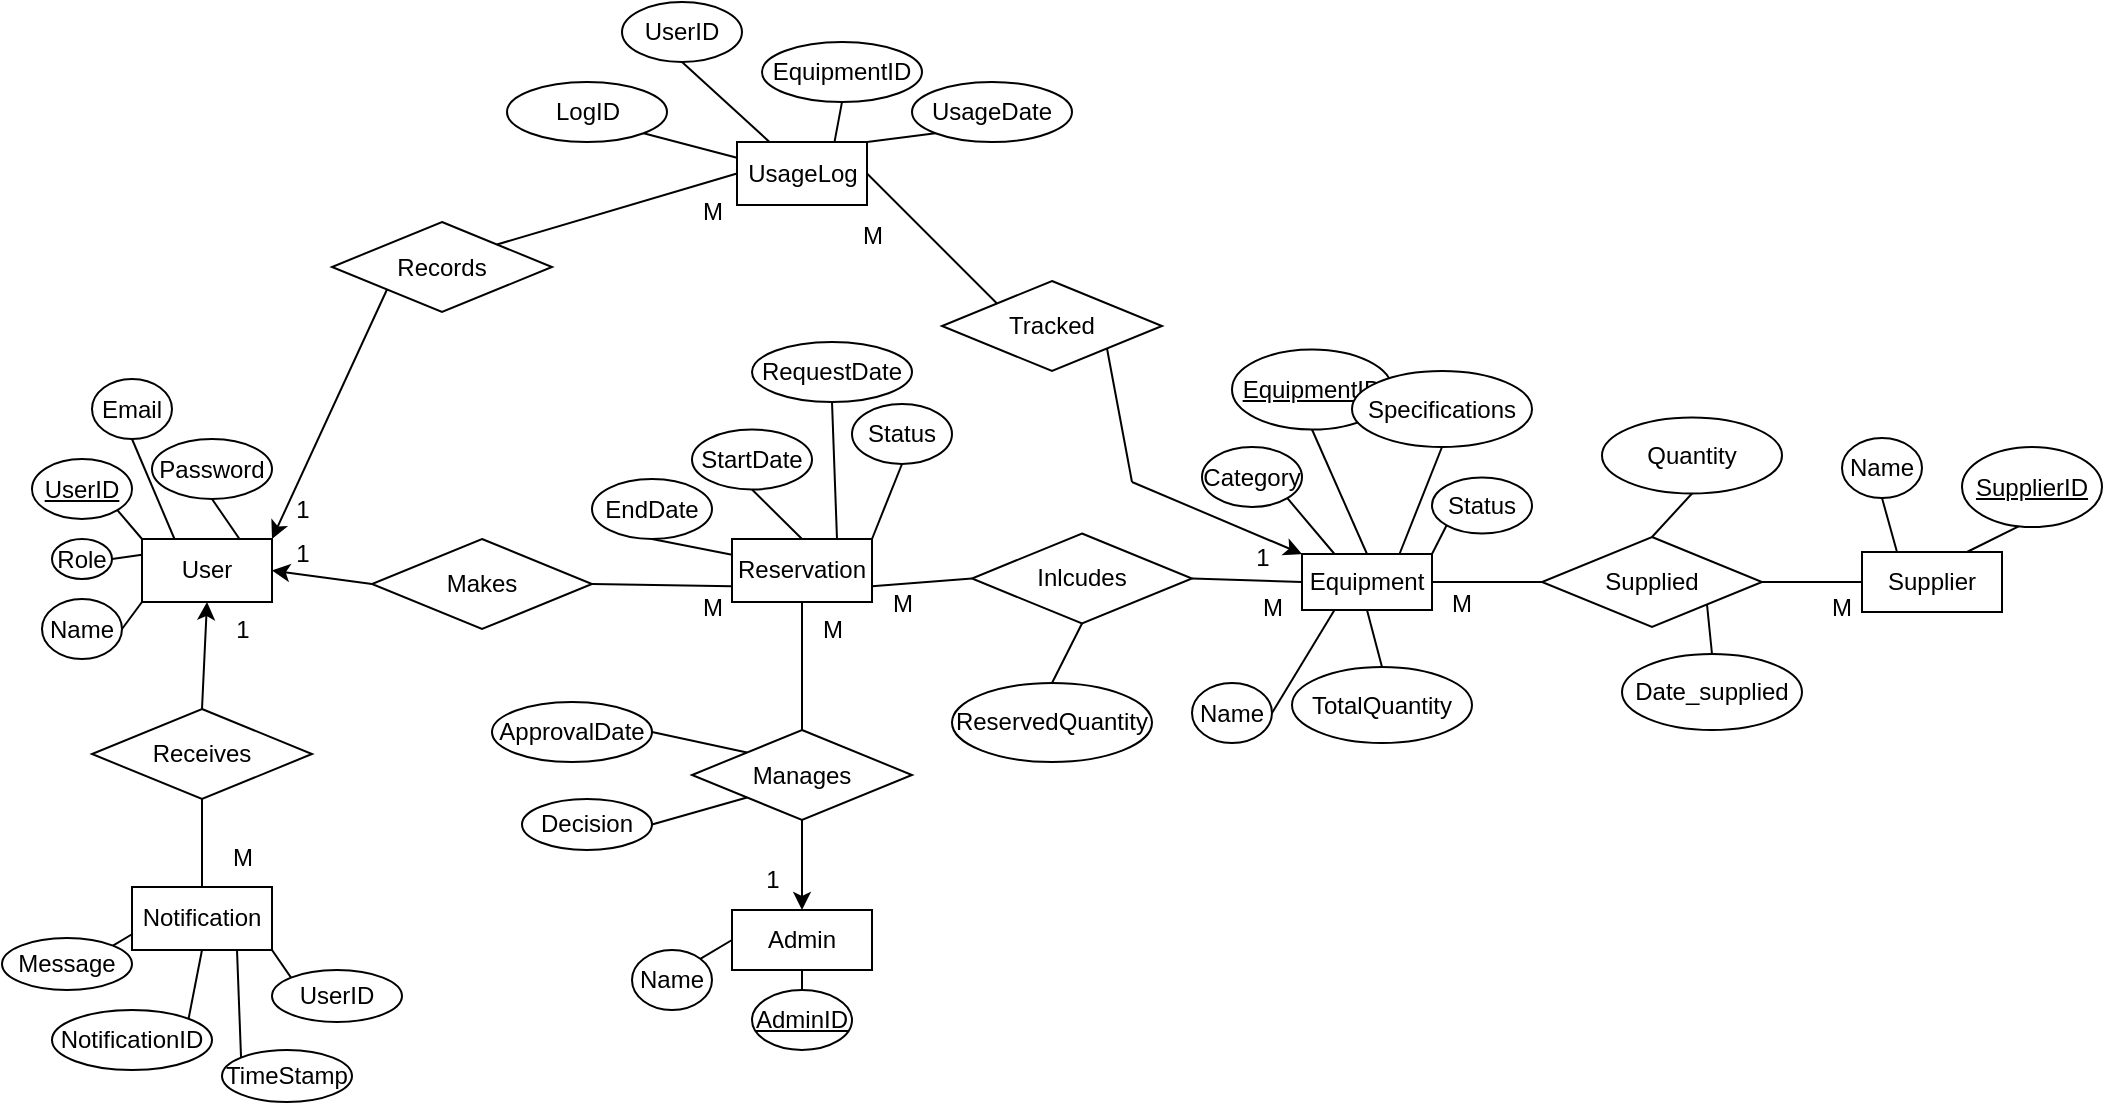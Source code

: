 <mxfile version="26.0.13">
  <diagram id="R2lEEEUBdFMjLlhIrx00" name="Page-1">
    <mxGraphModel dx="1518" dy="1922" grid="1" gridSize="10" guides="1" tooltips="1" connect="1" arrows="1" fold="1" page="1" pageScale="1" pageWidth="850" pageHeight="1100" math="0" shadow="0" extFonts="Permanent Marker^https://fonts.googleapis.com/css?family=Permanent+Marker">
      <root>
        <mxCell id="0" />
        <mxCell id="1" parent="0" />
        <mxCell id="8Ir0-n3XTpCSbQ5L_XkL-1" value="User" style="whiteSpace=wrap;html=1;align=center;" parent="1" vertex="1">
          <mxGeometry x="75" y="58.5" width="65" height="31.5" as="geometry" />
        </mxCell>
        <mxCell id="8Ir0-n3XTpCSbQ5L_XkL-2" value="Equipment" style="whiteSpace=wrap;html=1;align=center;" parent="1" vertex="1">
          <mxGeometry x="655" y="66" width="65" height="28" as="geometry" />
        </mxCell>
        <mxCell id="8Ir0-n3XTpCSbQ5L_XkL-14" value="UserID" style="ellipse;whiteSpace=wrap;html=1;align=center;fontStyle=4;" parent="1" vertex="1">
          <mxGeometry x="20" y="18.5" width="50" height="30" as="geometry" />
        </mxCell>
        <mxCell id="8Ir0-n3XTpCSbQ5L_XkL-15" value="Name" style="ellipse;whiteSpace=wrap;html=1;align=center;" parent="1" vertex="1">
          <mxGeometry x="25" y="88.5" width="40" height="30" as="geometry" />
        </mxCell>
        <mxCell id="8Ir0-n3XTpCSbQ5L_XkL-16" value="Email" style="ellipse;whiteSpace=wrap;html=1;align=center;" parent="1" vertex="1">
          <mxGeometry x="50" y="-21.5" width="40" height="30" as="geometry" />
        </mxCell>
        <mxCell id="8Ir0-n3XTpCSbQ5L_XkL-17" value="Password" style="ellipse;whiteSpace=wrap;html=1;align=center;" parent="1" vertex="1">
          <mxGeometry x="80" y="8.5" width="60" height="30" as="geometry" />
        </mxCell>
        <mxCell id="8Ir0-n3XTpCSbQ5L_XkL-18" value="Role" style="ellipse;whiteSpace=wrap;html=1;align=center;" parent="1" vertex="1">
          <mxGeometry x="30" y="58.5" width="30" height="20" as="geometry" />
        </mxCell>
        <mxCell id="8Ir0-n3XTpCSbQ5L_XkL-19" value="" style="endArrow=none;html=1;rounded=0;exitX=1;exitY=0.5;exitDx=0;exitDy=0;entryX=0;entryY=1;entryDx=0;entryDy=0;" parent="1" source="8Ir0-n3XTpCSbQ5L_XkL-15" target="8Ir0-n3XTpCSbQ5L_XkL-1" edge="1">
          <mxGeometry width="50" height="50" relative="1" as="geometry">
            <mxPoint x="170" y="168.5" as="sourcePoint" />
            <mxPoint x="220" y="118.5" as="targetPoint" />
          </mxGeometry>
        </mxCell>
        <mxCell id="8Ir0-n3XTpCSbQ5L_XkL-20" value="" style="endArrow=none;html=1;rounded=0;exitX=1;exitY=0.5;exitDx=0;exitDy=0;entryX=0;entryY=0.25;entryDx=0;entryDy=0;" parent="1" source="8Ir0-n3XTpCSbQ5L_XkL-18" target="8Ir0-n3XTpCSbQ5L_XkL-1" edge="1">
          <mxGeometry width="50" height="50" relative="1" as="geometry">
            <mxPoint x="75" y="113.5" as="sourcePoint" />
            <mxPoint x="85" y="108.5" as="targetPoint" />
          </mxGeometry>
        </mxCell>
        <mxCell id="8Ir0-n3XTpCSbQ5L_XkL-21" value="" style="endArrow=none;html=1;rounded=0;exitX=1;exitY=1;exitDx=0;exitDy=0;entryX=0;entryY=0;entryDx=0;entryDy=0;" parent="1" source="8Ir0-n3XTpCSbQ5L_XkL-14" target="8Ir0-n3XTpCSbQ5L_XkL-1" edge="1">
          <mxGeometry width="50" height="50" relative="1" as="geometry">
            <mxPoint x="70" y="78.5" as="sourcePoint" />
            <mxPoint x="85" y="78.5" as="targetPoint" />
          </mxGeometry>
        </mxCell>
        <mxCell id="8Ir0-n3XTpCSbQ5L_XkL-22" value="" style="endArrow=none;html=1;rounded=0;exitX=0.5;exitY=1;exitDx=0;exitDy=0;entryX=0.25;entryY=0;entryDx=0;entryDy=0;" parent="1" source="8Ir0-n3XTpCSbQ5L_XkL-16" target="8Ir0-n3XTpCSbQ5L_XkL-1" edge="1">
          <mxGeometry width="50" height="50" relative="1" as="geometry">
            <mxPoint x="73" y="54.5" as="sourcePoint" />
            <mxPoint x="85" y="68.5" as="targetPoint" />
          </mxGeometry>
        </mxCell>
        <mxCell id="8Ir0-n3XTpCSbQ5L_XkL-23" value="" style="endArrow=none;html=1;rounded=0;exitX=0.5;exitY=1;exitDx=0;exitDy=0;entryX=0.75;entryY=0;entryDx=0;entryDy=0;" parent="1" source="8Ir0-n3XTpCSbQ5L_XkL-17" target="8Ir0-n3XTpCSbQ5L_XkL-1" edge="1">
          <mxGeometry width="50" height="50" relative="1" as="geometry">
            <mxPoint x="105" y="58.5" as="sourcePoint" />
            <mxPoint x="110" y="68.5" as="targetPoint" />
          </mxGeometry>
        </mxCell>
        <mxCell id="8Ir0-n3XTpCSbQ5L_XkL-25" value="EquipmentID" style="ellipse;whiteSpace=wrap;html=1;align=center;fontStyle=4;" parent="1" vertex="1">
          <mxGeometry x="620" y="-36.25" width="80" height="40" as="geometry" />
        </mxCell>
        <mxCell id="8Ir0-n3XTpCSbQ5L_XkL-26" value="Name" style="ellipse;whiteSpace=wrap;html=1;align=center;" parent="1" vertex="1">
          <mxGeometry x="600" y="130.5" width="40" height="30" as="geometry" />
        </mxCell>
        <mxCell id="8Ir0-n3XTpCSbQ5L_XkL-27" value="Category" style="ellipse;whiteSpace=wrap;html=1;align=center;" parent="1" vertex="1">
          <mxGeometry x="605" y="12.5" width="50" height="30" as="geometry" />
        </mxCell>
        <mxCell id="8Ir0-n3XTpCSbQ5L_XkL-28" value="Specifications" style="ellipse;whiteSpace=wrap;html=1;align=center;" parent="1" vertex="1">
          <mxGeometry x="680" y="-25.5" width="90" height="38" as="geometry" />
        </mxCell>
        <mxCell id="8Ir0-n3XTpCSbQ5L_XkL-29" value="Status" style="ellipse;whiteSpace=wrap;html=1;align=center;" parent="1" vertex="1">
          <mxGeometry x="720" y="27.75" width="50" height="28" as="geometry" />
        </mxCell>
        <mxCell id="8Ir0-n3XTpCSbQ5L_XkL-30" value="" style="endArrow=none;html=1;rounded=0;entryX=1;entryY=0.5;entryDx=0;entryDy=0;exitX=0.25;exitY=1;exitDx=0;exitDy=0;" parent="1" source="8Ir0-n3XTpCSbQ5L_XkL-2" target="8Ir0-n3XTpCSbQ5L_XkL-26" edge="1">
          <mxGeometry width="50" height="50" relative="1" as="geometry">
            <mxPoint x="540" y="116" as="sourcePoint" />
            <mxPoint x="590" y="66" as="targetPoint" />
          </mxGeometry>
        </mxCell>
        <mxCell id="8Ir0-n3XTpCSbQ5L_XkL-31" value="" style="endArrow=none;html=1;rounded=0;entryX=1;entryY=1;entryDx=0;entryDy=0;exitX=0.25;exitY=0;exitDx=0;exitDy=0;" parent="1" source="8Ir0-n3XTpCSbQ5L_XkL-2" target="8Ir0-n3XTpCSbQ5L_XkL-27" edge="1">
          <mxGeometry width="50" height="50" relative="1" as="geometry">
            <mxPoint x="655" y="76" as="sourcePoint" />
            <mxPoint x="645" y="56" as="targetPoint" />
          </mxGeometry>
        </mxCell>
        <mxCell id="8Ir0-n3XTpCSbQ5L_XkL-32" value="" style="endArrow=none;html=1;rounded=0;entryX=0.5;entryY=1;entryDx=0;entryDy=0;exitX=0.5;exitY=0;exitDx=0;exitDy=0;" parent="1" source="8Ir0-n3XTpCSbQ5L_XkL-2" target="8Ir0-n3XTpCSbQ5L_XkL-25" edge="1">
          <mxGeometry width="50" height="50" relative="1" as="geometry">
            <mxPoint x="680" y="76" as="sourcePoint" />
            <mxPoint x="705" y="56" as="targetPoint" />
          </mxGeometry>
        </mxCell>
        <mxCell id="8Ir0-n3XTpCSbQ5L_XkL-33" value="" style="endArrow=none;html=1;rounded=0;entryX=0.5;entryY=1;entryDx=0;entryDy=0;exitX=0.75;exitY=0;exitDx=0;exitDy=0;" parent="1" source="8Ir0-n3XTpCSbQ5L_XkL-2" target="8Ir0-n3XTpCSbQ5L_XkL-28" edge="1">
          <mxGeometry width="50" height="50" relative="1" as="geometry">
            <mxPoint x="705" y="76" as="sourcePoint" />
            <mxPoint x="757" y="55" as="targetPoint" />
          </mxGeometry>
        </mxCell>
        <mxCell id="8Ir0-n3XTpCSbQ5L_XkL-34" value="" style="endArrow=none;html=1;rounded=0;entryX=0;entryY=1;entryDx=0;entryDy=0;exitX=1;exitY=0;exitDx=0;exitDy=0;" parent="1" source="8Ir0-n3XTpCSbQ5L_XkL-2" target="8Ir0-n3XTpCSbQ5L_XkL-29" edge="1">
          <mxGeometry width="50" height="50" relative="1" as="geometry">
            <mxPoint x="730" y="86" as="sourcePoint" />
            <mxPoint x="745" y="87" as="targetPoint" />
          </mxGeometry>
        </mxCell>
        <mxCell id="8Ir0-n3XTpCSbQ5L_XkL-38" value="StartDate" style="ellipse;whiteSpace=wrap;html=1;align=center;" parent="1" vertex="1">
          <mxGeometry x="350" y="3.75" width="60" height="30" as="geometry" />
        </mxCell>
        <mxCell id="8Ir0-n3XTpCSbQ5L_XkL-39" value="EndDate" style="ellipse;whiteSpace=wrap;html=1;align=center;" parent="1" vertex="1">
          <mxGeometry x="300" y="28.5" width="60" height="30" as="geometry" />
        </mxCell>
        <mxCell id="8Ir0-n3XTpCSbQ5L_XkL-40" value="RequestDate" style="ellipse;whiteSpace=wrap;html=1;align=center;" parent="1" vertex="1">
          <mxGeometry x="380" y="-40" width="80" height="30" as="geometry" />
        </mxCell>
        <mxCell id="8Ir0-n3XTpCSbQ5L_XkL-41" value="Status" style="ellipse;whiteSpace=wrap;html=1;align=center;" parent="1" vertex="1">
          <mxGeometry x="430" y="-9" width="50" height="30" as="geometry" />
        </mxCell>
        <mxCell id="8Ir0-n3XTpCSbQ5L_XkL-49" value="" style="endArrow=none;html=1;rounded=0;entryX=0.5;entryY=1;entryDx=0;entryDy=0;exitX=0.5;exitY=0;exitDx=0;exitDy=0;" parent="1" source="46zhh7IYB7a99bxLHI5D-2" target="8Ir0-n3XTpCSbQ5L_XkL-38" edge="1">
          <mxGeometry width="50" height="50" relative="1" as="geometry">
            <mxPoint x="405" y="61.75" as="sourcePoint" />
            <mxPoint x="300" y="523" as="targetPoint" />
          </mxGeometry>
        </mxCell>
        <mxCell id="8Ir0-n3XTpCSbQ5L_XkL-50" value="" style="endArrow=none;html=1;rounded=0;entryX=0.5;entryY=1;entryDx=0;entryDy=0;exitX=0;exitY=0.25;exitDx=0;exitDy=0;" parent="1" source="46zhh7IYB7a99bxLHI5D-2" target="8Ir0-n3XTpCSbQ5L_XkL-39" edge="1">
          <mxGeometry width="50" height="50" relative="1" as="geometry">
            <mxPoint x="377.5" y="73" as="sourcePoint" />
            <mxPoint x="130" y="360" as="targetPoint" />
          </mxGeometry>
        </mxCell>
        <mxCell id="8Ir0-n3XTpCSbQ5L_XkL-51" value="" style="endArrow=none;html=1;rounded=0;entryX=0.5;entryY=1;entryDx=0;entryDy=0;exitX=0.75;exitY=0;exitDx=0;exitDy=0;" parent="1" source="46zhh7IYB7a99bxLHI5D-2" target="8Ir0-n3XTpCSbQ5L_XkL-40" edge="1">
          <mxGeometry width="50" height="50" relative="1" as="geometry">
            <mxPoint x="405" y="61.75" as="sourcePoint" />
            <mxPoint x="198" y="360" as="targetPoint" />
          </mxGeometry>
        </mxCell>
        <mxCell id="8Ir0-n3XTpCSbQ5L_XkL-52" value="" style="endArrow=none;html=1;rounded=0;entryX=0.5;entryY=1;entryDx=0;entryDy=0;exitX=1;exitY=0;exitDx=0;exitDy=0;" parent="1" source="46zhh7IYB7a99bxLHI5D-2" target="8Ir0-n3XTpCSbQ5L_XkL-41" edge="1">
          <mxGeometry width="50" height="50" relative="1" as="geometry">
            <mxPoint x="432.5" y="73" as="sourcePoint" />
            <mxPoint x="455" y="28.5" as="targetPoint" />
          </mxGeometry>
        </mxCell>
        <mxCell id="8Ir0-n3XTpCSbQ5L_XkL-59" value="Admin" style="whiteSpace=wrap;html=1;align=center;" parent="1" vertex="1">
          <mxGeometry x="370" y="244" width="70" height="30" as="geometry" />
        </mxCell>
        <mxCell id="dVXzLSEpgu7YQTHh3wm8-7" value="Supplier" style="whiteSpace=wrap;html=1;align=center;" parent="1" vertex="1">
          <mxGeometry x="935" y="65" width="70" height="30" as="geometry" />
        </mxCell>
        <mxCell id="dVXzLSEpgu7YQTHh3wm8-9" style="endArrow=none;edgeStyle=orthogonalEdgeStyle;rounded=0;orthogonalLoop=1;jettySize=auto;html=1;exitX=1;exitY=0.5;exitDx=0;exitDy=0;entryX=0;entryY=0.5;entryDx=0;entryDy=0;" parent="1" source="dVXzLSEpgu7YQTHh3wm8-8" target="dVXzLSEpgu7YQTHh3wm8-7" edge="1">
          <mxGeometry relative="1" as="geometry" />
        </mxCell>
        <mxCell id="dVXzLSEpgu7YQTHh3wm8-11" style="endArrow=none;rounded=0;orthogonalLoop=1;jettySize=auto;html=1;exitX=0;exitY=0.5;exitDx=0;exitDy=0;entryX=1;entryY=0.5;entryDx=0;entryDy=0;" parent="1" source="dVXzLSEpgu7YQTHh3wm8-8" target="8Ir0-n3XTpCSbQ5L_XkL-2" edge="1">
          <mxGeometry relative="1" as="geometry" />
        </mxCell>
        <mxCell id="dVXzLSEpgu7YQTHh3wm8-8" value="Supplied" style="shape=rhombus;perimeter=rhombusPerimeter;whiteSpace=wrap;html=1;align=center;" parent="1" vertex="1">
          <mxGeometry x="775" y="57.5" width="110" height="45" as="geometry" />
        </mxCell>
        <mxCell id="dVXzLSEpgu7YQTHh3wm8-12" value="Name" style="ellipse;whiteSpace=wrap;html=1;align=center;" parent="1" vertex="1">
          <mxGeometry x="925" y="8" width="40" height="30" as="geometry" />
        </mxCell>
        <mxCell id="dVXzLSEpgu7YQTHh3wm8-15" value="" style="endArrow=none;html=1;rounded=0;entryX=0.433;entryY=0.967;entryDx=0;entryDy=0;exitX=0.75;exitY=0;exitDx=0;exitDy=0;entryPerimeter=0;" parent="1" source="dVXzLSEpgu7YQTHh3wm8-7" target="dVXzLSEpgu7YQTHh3wm8-32" edge="1">
          <mxGeometry width="50" height="50" relative="1" as="geometry">
            <mxPoint x="1108" y="150.5" as="sourcePoint" />
            <mxPoint x="1005" y="38" as="targetPoint" />
          </mxGeometry>
        </mxCell>
        <mxCell id="dVXzLSEpgu7YQTHh3wm8-16" value="" style="endArrow=none;html=1;rounded=0;entryX=0.5;entryY=1;entryDx=0;entryDy=0;exitX=0.25;exitY=0;exitDx=0;exitDy=0;" parent="1" source="dVXzLSEpgu7YQTHh3wm8-7" target="dVXzLSEpgu7YQTHh3wm8-12" edge="1">
          <mxGeometry width="50" height="50" relative="1" as="geometry">
            <mxPoint x="908" y="46" as="sourcePoint" />
            <mxPoint x="845" y="-12" as="targetPoint" />
          </mxGeometry>
        </mxCell>
        <mxCell id="dVXzLSEpgu7YQTHh3wm8-17" value="M" style="text;html=1;align=center;verticalAlign=middle;whiteSpace=wrap;rounded=0;" parent="1" vertex="1">
          <mxGeometry x="915" y="82.5" width="20" height="20" as="geometry" />
        </mxCell>
        <mxCell id="dVXzLSEpgu7YQTHh3wm8-18" value="M" style="text;html=1;align=center;verticalAlign=middle;whiteSpace=wrap;rounded=0;" parent="1" vertex="1">
          <mxGeometry x="725" y="80.75" width="20" height="20" as="geometry" />
        </mxCell>
        <mxCell id="dVXzLSEpgu7YQTHh3wm8-19" value="TotalQuantity" style="ellipse;whiteSpace=wrap;html=1;align=center;" parent="1" vertex="1">
          <mxGeometry x="650" y="122.5" width="90" height="38" as="geometry" />
        </mxCell>
        <mxCell id="dVXzLSEpgu7YQTHh3wm8-20" value="" style="endArrow=none;html=1;rounded=0;entryX=0.5;entryY=1;entryDx=0;entryDy=0;exitX=0.5;exitY=0;exitDx=0;exitDy=0;" parent="1" source="dVXzLSEpgu7YQTHh3wm8-19" target="8Ir0-n3XTpCSbQ5L_XkL-2" edge="1">
          <mxGeometry width="50" height="50" relative="1" as="geometry">
            <mxPoint x="745" y="144" as="sourcePoint" />
            <mxPoint x="736" y="110" as="targetPoint" />
          </mxGeometry>
        </mxCell>
        <mxCell id="dVXzLSEpgu7YQTHh3wm8-21" value="Quantity" style="ellipse;whiteSpace=wrap;html=1;align=center;" parent="1" vertex="1">
          <mxGeometry x="805" y="-2.25" width="90" height="38" as="geometry" />
        </mxCell>
        <mxCell id="dVXzLSEpgu7YQTHh3wm8-22" value="" style="endArrow=none;html=1;rounded=0;entryX=0.5;entryY=0;entryDx=0;entryDy=0;exitX=0.5;exitY=1;exitDx=0;exitDy=0;" parent="1" source="dVXzLSEpgu7YQTHh3wm8-21" target="dVXzLSEpgu7YQTHh3wm8-8" edge="1">
          <mxGeometry width="50" height="50" relative="1" as="geometry">
            <mxPoint x="920" y="-14.5" as="sourcePoint" />
            <mxPoint x="863" y="-64.5" as="targetPoint" />
          </mxGeometry>
        </mxCell>
        <mxCell id="dVXzLSEpgu7YQTHh3wm8-23" value="Date_supplied" style="ellipse;whiteSpace=wrap;html=1;align=center;" parent="1" vertex="1">
          <mxGeometry x="815" y="116" width="90" height="38" as="geometry" />
        </mxCell>
        <mxCell id="dVXzLSEpgu7YQTHh3wm8-24" value="" style="endArrow=none;html=1;rounded=0;entryX=1;entryY=1;entryDx=0;entryDy=0;exitX=0.5;exitY=0;exitDx=0;exitDy=0;" parent="1" source="dVXzLSEpgu7YQTHh3wm8-23" target="dVXzLSEpgu7YQTHh3wm8-8" edge="1">
          <mxGeometry width="50" height="50" relative="1" as="geometry">
            <mxPoint x="930" y="158.25" as="sourcePoint" />
            <mxPoint x="873" y="108.25" as="targetPoint" />
          </mxGeometry>
        </mxCell>
        <mxCell id="dVXzLSEpgu7YQTHh3wm8-25" value="AdminID" style="ellipse;whiteSpace=wrap;html=1;align=center;fontStyle=4;" parent="1" vertex="1">
          <mxGeometry x="380" y="284" width="50" height="30" as="geometry" />
        </mxCell>
        <mxCell id="dVXzLSEpgu7YQTHh3wm8-26" value="Name" style="ellipse;whiteSpace=wrap;html=1;align=center;" parent="1" vertex="1">
          <mxGeometry x="320" y="264" width="40" height="30" as="geometry" />
        </mxCell>
        <mxCell id="dVXzLSEpgu7YQTHh3wm8-28" value="" style="endArrow=none;html=1;rounded=0;exitX=1;exitY=0;exitDx=0;exitDy=0;entryX=0;entryY=0.5;entryDx=0;entryDy=0;" parent="1" source="dVXzLSEpgu7YQTHh3wm8-26" target="8Ir0-n3XTpCSbQ5L_XkL-59" edge="1">
          <mxGeometry width="50" height="50" relative="1" as="geometry">
            <mxPoint x="505" y="464" as="sourcePoint" />
            <mxPoint x="410" y="385.5" as="targetPoint" />
          </mxGeometry>
        </mxCell>
        <mxCell id="dVXzLSEpgu7YQTHh3wm8-30" value="" style="endArrow=none;html=1;rounded=0;exitX=0.5;exitY=0;exitDx=0;exitDy=0;entryX=0.5;entryY=1;entryDx=0;entryDy=0;" parent="1" source="dVXzLSEpgu7YQTHh3wm8-25" target="8Ir0-n3XTpCSbQ5L_XkL-59" edge="1">
          <mxGeometry width="50" height="50" relative="1" as="geometry">
            <mxPoint x="405" y="374" as="sourcePoint" />
            <mxPoint x="410" y="354.5" as="targetPoint" />
          </mxGeometry>
        </mxCell>
        <mxCell id="dVXzLSEpgu7YQTHh3wm8-32" value="SupplierID" style="ellipse;whiteSpace=wrap;html=1;align=center;fontStyle=4;" parent="1" vertex="1">
          <mxGeometry x="985" y="12.5" width="70" height="40" as="geometry" />
        </mxCell>
        <mxCell id="46zhh7IYB7a99bxLHI5D-2" value="Reservation" style="whiteSpace=wrap;html=1;align=center;" vertex="1" parent="1">
          <mxGeometry x="370" y="58.5" width="70" height="31.5" as="geometry" />
        </mxCell>
        <mxCell id="46zhh7IYB7a99bxLHI5D-3" value="Makes" style="shape=rhombus;perimeter=rhombusPerimeter;whiteSpace=wrap;html=1;align=center;" vertex="1" parent="1">
          <mxGeometry x="190" y="58.5" width="110" height="45" as="geometry" />
        </mxCell>
        <mxCell id="46zhh7IYB7a99bxLHI5D-4" value="Manages" style="shape=rhombus;perimeter=rhombusPerimeter;whiteSpace=wrap;html=1;align=center;" vertex="1" parent="1">
          <mxGeometry x="350" y="154" width="110" height="45" as="geometry" />
        </mxCell>
        <mxCell id="46zhh7IYB7a99bxLHI5D-5" value="Inlcudes" style="shape=rhombus;perimeter=rhombusPerimeter;whiteSpace=wrap;html=1;align=center;" vertex="1" parent="1">
          <mxGeometry x="490" y="55.75" width="110" height="45" as="geometry" />
        </mxCell>
        <mxCell id="46zhh7IYB7a99bxLHI5D-7" value="" style="endArrow=classic;html=1;rounded=0;exitX=0;exitY=0.5;exitDx=0;exitDy=0;entryX=1;entryY=0.5;entryDx=0;entryDy=0;" edge="1" parent="1" source="46zhh7IYB7a99bxLHI5D-3" target="8Ir0-n3XTpCSbQ5L_XkL-1">
          <mxGeometry width="50" height="50" relative="1" as="geometry">
            <mxPoint x="400" y="160" as="sourcePoint" />
            <mxPoint x="450" y="110" as="targetPoint" />
          </mxGeometry>
        </mxCell>
        <mxCell id="46zhh7IYB7a99bxLHI5D-8" value="" style="endArrow=none;html=1;rounded=0;exitX=1;exitY=0.5;exitDx=0;exitDy=0;entryX=0;entryY=0.75;entryDx=0;entryDy=0;" edge="1" parent="1" source="46zhh7IYB7a99bxLHI5D-3" target="46zhh7IYB7a99bxLHI5D-2">
          <mxGeometry width="50" height="50" relative="1" as="geometry">
            <mxPoint x="400" y="160" as="sourcePoint" />
            <mxPoint x="450" y="110" as="targetPoint" />
          </mxGeometry>
        </mxCell>
        <mxCell id="46zhh7IYB7a99bxLHI5D-9" value="M" style="text;html=1;align=center;verticalAlign=middle;resizable=0;points=[];autosize=1;strokeColor=none;fillColor=none;" vertex="1" parent="1">
          <mxGeometry x="345" y="78" width="30" height="30" as="geometry" />
        </mxCell>
        <mxCell id="46zhh7IYB7a99bxLHI5D-10" value="1" style="text;html=1;align=center;verticalAlign=middle;resizable=0;points=[];autosize=1;strokeColor=none;fillColor=none;" vertex="1" parent="1">
          <mxGeometry x="140" y="50.75" width="30" height="30" as="geometry" />
        </mxCell>
        <mxCell id="46zhh7IYB7a99bxLHI5D-11" value="" style="endArrow=none;html=1;rounded=0;exitX=0;exitY=0.5;exitDx=0;exitDy=0;entryX=1;entryY=0.75;entryDx=0;entryDy=0;" edge="1" parent="1" source="46zhh7IYB7a99bxLHI5D-5" target="46zhh7IYB7a99bxLHI5D-2">
          <mxGeometry width="50" height="50" relative="1" as="geometry">
            <mxPoint x="310" y="91" as="sourcePoint" />
            <mxPoint x="380" y="92" as="targetPoint" />
          </mxGeometry>
        </mxCell>
        <mxCell id="46zhh7IYB7a99bxLHI5D-12" value="" style="endArrow=none;html=1;rounded=0;exitX=1;exitY=0.5;exitDx=0;exitDy=0;entryX=0;entryY=0.5;entryDx=0;entryDy=0;" edge="1" parent="1" source="46zhh7IYB7a99bxLHI5D-5" target="8Ir0-n3XTpCSbQ5L_XkL-2">
          <mxGeometry width="50" height="50" relative="1" as="geometry">
            <mxPoint x="500" y="88" as="sourcePoint" />
            <mxPoint x="450" y="92" as="targetPoint" />
          </mxGeometry>
        </mxCell>
        <mxCell id="46zhh7IYB7a99bxLHI5D-13" value="M" style="text;html=1;align=center;verticalAlign=middle;resizable=0;points=[];autosize=1;strokeColor=none;fillColor=none;" vertex="1" parent="1">
          <mxGeometry x="440" y="75.75" width="30" height="30" as="geometry" />
        </mxCell>
        <mxCell id="46zhh7IYB7a99bxLHI5D-14" value="M" style="text;html=1;align=center;verticalAlign=middle;resizable=0;points=[];autosize=1;strokeColor=none;fillColor=none;" vertex="1" parent="1">
          <mxGeometry x="625" y="77.5" width="30" height="30" as="geometry" />
        </mxCell>
        <mxCell id="46zhh7IYB7a99bxLHI5D-15" value="" style="endArrow=classic;html=1;rounded=0;exitX=0.5;exitY=1;exitDx=0;exitDy=0;entryX=0.5;entryY=0;entryDx=0;entryDy=0;" edge="1" parent="1" source="46zhh7IYB7a99bxLHI5D-4" target="8Ir0-n3XTpCSbQ5L_XkL-59">
          <mxGeometry width="50" height="50" relative="1" as="geometry">
            <mxPoint x="200" y="91" as="sourcePoint" />
            <mxPoint x="150" y="84" as="targetPoint" />
          </mxGeometry>
        </mxCell>
        <mxCell id="46zhh7IYB7a99bxLHI5D-16" value="" style="endArrow=none;html=1;rounded=0;exitX=0.5;exitY=1;exitDx=0;exitDy=0;entryX=0.5;entryY=0;entryDx=0;entryDy=0;" edge="1" parent="1" source="46zhh7IYB7a99bxLHI5D-2" target="46zhh7IYB7a99bxLHI5D-4">
          <mxGeometry width="50" height="50" relative="1" as="geometry">
            <mxPoint x="500" y="88" as="sourcePoint" />
            <mxPoint x="450" y="92" as="targetPoint" />
          </mxGeometry>
        </mxCell>
        <mxCell id="46zhh7IYB7a99bxLHI5D-17" value="M" style="text;html=1;align=center;verticalAlign=middle;resizable=0;points=[];autosize=1;strokeColor=none;fillColor=none;" vertex="1" parent="1">
          <mxGeometry x="405" y="88.5" width="30" height="30" as="geometry" />
        </mxCell>
        <mxCell id="46zhh7IYB7a99bxLHI5D-18" value="1" style="text;html=1;align=center;verticalAlign=middle;resizable=0;points=[];autosize=1;strokeColor=none;fillColor=none;" vertex="1" parent="1">
          <mxGeometry x="375" y="214" width="30" height="30" as="geometry" />
        </mxCell>
        <mxCell id="46zhh7IYB7a99bxLHI5D-19" value="ReservedQuantity" style="ellipse;whiteSpace=wrap;html=1;align=center;" vertex="1" parent="1">
          <mxGeometry x="480" y="130.5" width="100" height="39.5" as="geometry" />
        </mxCell>
        <mxCell id="46zhh7IYB7a99bxLHI5D-20" value="" style="endArrow=none;html=1;rounded=0;entryX=0.5;entryY=0;entryDx=0;entryDy=0;exitX=0.5;exitY=1;exitDx=0;exitDy=0;" edge="1" parent="1" source="46zhh7IYB7a99bxLHI5D-5" target="46zhh7IYB7a99bxLHI5D-19">
          <mxGeometry width="50" height="50" relative="1" as="geometry">
            <mxPoint x="681" y="104" as="sourcePoint" />
            <mxPoint x="650" y="156" as="targetPoint" />
          </mxGeometry>
        </mxCell>
        <mxCell id="46zhh7IYB7a99bxLHI5D-21" value="Decision&lt;span style=&quot;color: rgba(0, 0, 0, 0); font-family: monospace; font-size: 0px; text-align: start; text-wrap-mode: nowrap;&quot;&gt;%3CmxGraphModel%3E%3Croot%3E%3CmxCell%20id%3D%220%22%2F%3E%3CmxCell%20id%3D%221%22%20parent%3D%220%22%2F%3E%3CmxCell%20id%3D%222%22%20value%3D%22ReserveQuantity%22%20style%3D%22ellipse%3BwhiteSpace%3Dwrap%3Bhtml%3D1%3Balign%3Dcenter%3B%22%20vertex%3D%221%22%20parent%3D%221%22%3E%3CmxGeometry%20x%3D%22480%22%20y%3D%22130.5%22%20width%3D%22100%22%20height%3D%2239.5%22%20as%3D%22geometry%22%2F%3E%3C%2FmxCell%3E%3C%2Froot%3E%3C%2FmxGraphModel%3E&lt;/span&gt;" style="ellipse;whiteSpace=wrap;html=1;align=center;" vertex="1" parent="1">
          <mxGeometry x="265" y="188.5" width="65" height="25.5" as="geometry" />
        </mxCell>
        <mxCell id="46zhh7IYB7a99bxLHI5D-22" value="ApprovalDate" style="ellipse;whiteSpace=wrap;html=1;align=center;" vertex="1" parent="1">
          <mxGeometry x="250" y="140" width="80" height="30" as="geometry" />
        </mxCell>
        <mxCell id="46zhh7IYB7a99bxLHI5D-23" value="" style="endArrow=none;html=1;rounded=0;exitX=1;exitY=0.5;exitDx=0;exitDy=0;entryX=0;entryY=1;entryDx=0;entryDy=0;" edge="1" parent="1" source="46zhh7IYB7a99bxLHI5D-21" target="46zhh7IYB7a99bxLHI5D-4">
          <mxGeometry width="50" height="50" relative="1" as="geometry">
            <mxPoint x="364" y="278" as="sourcePoint" />
            <mxPoint x="380" y="269" as="targetPoint" />
          </mxGeometry>
        </mxCell>
        <mxCell id="46zhh7IYB7a99bxLHI5D-24" value="" style="endArrow=none;html=1;rounded=0;exitX=1;exitY=0.5;exitDx=0;exitDy=0;entryX=0;entryY=0;entryDx=0;entryDy=0;" edge="1" parent="1" source="46zhh7IYB7a99bxLHI5D-22" target="46zhh7IYB7a99bxLHI5D-4">
          <mxGeometry width="50" height="50" relative="1" as="geometry">
            <mxPoint x="340" y="211" as="sourcePoint" />
            <mxPoint x="360" y="187" as="targetPoint" />
          </mxGeometry>
        </mxCell>
        <mxCell id="46zhh7IYB7a99bxLHI5D-25" value="Notification" style="whiteSpace=wrap;html=1;align=center;" vertex="1" parent="1">
          <mxGeometry x="70" y="232.5" width="70" height="31.5" as="geometry" />
        </mxCell>
        <mxCell id="46zhh7IYB7a99bxLHI5D-26" value="Receives" style="shape=rhombus;perimeter=rhombusPerimeter;whiteSpace=wrap;html=1;align=center;" vertex="1" parent="1">
          <mxGeometry x="50" y="143.5" width="110" height="45" as="geometry" />
        </mxCell>
        <mxCell id="46zhh7IYB7a99bxLHI5D-27" value="NotificationID" style="ellipse;whiteSpace=wrap;html=1;align=center;" vertex="1" parent="1">
          <mxGeometry x="30" y="294" width="80" height="30" as="geometry" />
        </mxCell>
        <mxCell id="46zhh7IYB7a99bxLHI5D-28" value="UserID" style="ellipse;whiteSpace=wrap;html=1;align=center;" vertex="1" parent="1">
          <mxGeometry x="140" y="274" width="65" height="26" as="geometry" />
        </mxCell>
        <mxCell id="46zhh7IYB7a99bxLHI5D-29" value="Message" style="ellipse;whiteSpace=wrap;html=1;align=center;" vertex="1" parent="1">
          <mxGeometry x="5" y="258" width="65" height="26" as="geometry" />
        </mxCell>
        <mxCell id="46zhh7IYB7a99bxLHI5D-30" value="TimeStamp" style="ellipse;whiteSpace=wrap;html=1;align=center;" vertex="1" parent="1">
          <mxGeometry x="115" y="314" width="65" height="26" as="geometry" />
        </mxCell>
        <mxCell id="46zhh7IYB7a99bxLHI5D-31" value="" style="endArrow=none;html=1;rounded=0;exitX=0;exitY=0;exitDx=0;exitDy=0;entryX=1;entryY=1;entryDx=0;entryDy=0;" edge="1" parent="1" source="46zhh7IYB7a99bxLHI5D-28" target="46zhh7IYB7a99bxLHI5D-25">
          <mxGeometry width="50" height="50" relative="1" as="geometry">
            <mxPoint x="340" y="211" as="sourcePoint" />
            <mxPoint x="388" y="198" as="targetPoint" />
          </mxGeometry>
        </mxCell>
        <mxCell id="46zhh7IYB7a99bxLHI5D-32" value="" style="endArrow=none;html=1;rounded=0;exitX=0;exitY=0;exitDx=0;exitDy=0;entryX=0.75;entryY=1;entryDx=0;entryDy=0;" edge="1" parent="1" source="46zhh7IYB7a99bxLHI5D-30" target="46zhh7IYB7a99bxLHI5D-25">
          <mxGeometry width="50" height="50" relative="1" as="geometry">
            <mxPoint x="159" y="288" as="sourcePoint" />
            <mxPoint x="150" y="274" as="targetPoint" />
          </mxGeometry>
        </mxCell>
        <mxCell id="46zhh7IYB7a99bxLHI5D-33" value="" style="endArrow=none;html=1;rounded=0;exitX=1;exitY=0;exitDx=0;exitDy=0;entryX=0.5;entryY=1;entryDx=0;entryDy=0;" edge="1" parent="1" source="46zhh7IYB7a99bxLHI5D-27" target="46zhh7IYB7a99bxLHI5D-25">
          <mxGeometry width="50" height="50" relative="1" as="geometry">
            <mxPoint x="134" y="328" as="sourcePoint" />
            <mxPoint x="133" y="274" as="targetPoint" />
          </mxGeometry>
        </mxCell>
        <mxCell id="46zhh7IYB7a99bxLHI5D-34" value="" style="endArrow=none;html=1;rounded=0;exitX=1;exitY=0;exitDx=0;exitDy=0;entryX=0;entryY=0.75;entryDx=0;entryDy=0;" edge="1" parent="1" source="46zhh7IYB7a99bxLHI5D-29" target="46zhh7IYB7a99bxLHI5D-25">
          <mxGeometry width="50" height="50" relative="1" as="geometry">
            <mxPoint x="108" y="308" as="sourcePoint" />
            <mxPoint x="115" y="274" as="targetPoint" />
          </mxGeometry>
        </mxCell>
        <mxCell id="46zhh7IYB7a99bxLHI5D-35" value="UsageLog" style="whiteSpace=wrap;html=1;align=center;" vertex="1" parent="1">
          <mxGeometry x="372.5" y="-140" width="65" height="31.5" as="geometry" />
        </mxCell>
        <mxCell id="46zhh7IYB7a99bxLHI5D-36" value="Records" style="shape=rhombus;perimeter=rhombusPerimeter;whiteSpace=wrap;html=1;align=center;" vertex="1" parent="1">
          <mxGeometry x="170" y="-100" width="110" height="45" as="geometry" />
        </mxCell>
        <mxCell id="46zhh7IYB7a99bxLHI5D-37" value="Tracked" style="shape=rhombus;perimeter=rhombusPerimeter;whiteSpace=wrap;html=1;align=center;" vertex="1" parent="1">
          <mxGeometry x="475" y="-70.5" width="110" height="45" as="geometry" />
        </mxCell>
        <mxCell id="46zhh7IYB7a99bxLHI5D-39" value="" style="endArrow=none;html=1;rounded=0;entryX=1;entryY=1;entryDx=0;entryDy=0;" edge="1" parent="1" target="46zhh7IYB7a99bxLHI5D-37">
          <mxGeometry width="50" height="50" relative="1" as="geometry">
            <mxPoint x="570" y="30" as="sourcePoint" />
            <mxPoint x="580" y="40" as="targetPoint" />
          </mxGeometry>
        </mxCell>
        <mxCell id="46zhh7IYB7a99bxLHI5D-40" value="" style="endArrow=none;html=1;rounded=0;entryX=1;entryY=0.5;entryDx=0;entryDy=0;exitX=0;exitY=0;exitDx=0;exitDy=0;" edge="1" parent="1" source="46zhh7IYB7a99bxLHI5D-37" target="46zhh7IYB7a99bxLHI5D-35">
          <mxGeometry width="50" height="50" relative="1" as="geometry">
            <mxPoint x="580" y="40" as="sourcePoint" />
            <mxPoint x="568" y="-27" as="targetPoint" />
          </mxGeometry>
        </mxCell>
        <mxCell id="46zhh7IYB7a99bxLHI5D-41" value="" style="endArrow=none;html=1;rounded=0;entryX=0;entryY=0.5;entryDx=0;entryDy=0;exitX=1;exitY=0;exitDx=0;exitDy=0;" edge="1" parent="1" source="46zhh7IYB7a99bxLHI5D-36" target="46zhh7IYB7a99bxLHI5D-35">
          <mxGeometry width="50" height="50" relative="1" as="geometry">
            <mxPoint x="513" y="-49" as="sourcePoint" />
            <mxPoint x="448" y="-114" as="targetPoint" />
          </mxGeometry>
        </mxCell>
        <mxCell id="46zhh7IYB7a99bxLHI5D-43" value="UserID" style="ellipse;whiteSpace=wrap;html=1;align=center;" vertex="1" parent="1">
          <mxGeometry x="315" y="-210" width="60" height="30" as="geometry" />
        </mxCell>
        <mxCell id="46zhh7IYB7a99bxLHI5D-44" value="EquipmentID" style="ellipse;whiteSpace=wrap;html=1;align=center;" vertex="1" parent="1">
          <mxGeometry x="385" y="-190" width="80" height="30" as="geometry" />
        </mxCell>
        <mxCell id="46zhh7IYB7a99bxLHI5D-45" value="UsageDate" style="ellipse;whiteSpace=wrap;html=1;align=center;" vertex="1" parent="1">
          <mxGeometry x="460" y="-170" width="80" height="30" as="geometry" />
        </mxCell>
        <mxCell id="46zhh7IYB7a99bxLHI5D-46" value="LogID" style="ellipse;whiteSpace=wrap;html=1;align=center;" vertex="1" parent="1">
          <mxGeometry x="257.5" y="-170" width="80" height="30" as="geometry" />
        </mxCell>
        <mxCell id="46zhh7IYB7a99bxLHI5D-47" value="" style="endArrow=none;html=1;rounded=0;entryX=0;entryY=0.25;entryDx=0;entryDy=0;exitX=1;exitY=1;exitDx=0;exitDy=0;" edge="1" parent="1" source="46zhh7IYB7a99bxLHI5D-46" target="46zhh7IYB7a99bxLHI5D-35">
          <mxGeometry width="50" height="50" relative="1" as="geometry">
            <mxPoint x="263" y="-79" as="sourcePoint" />
            <mxPoint x="383" y="-114" as="targetPoint" />
          </mxGeometry>
        </mxCell>
        <mxCell id="46zhh7IYB7a99bxLHI5D-49" value="" style="endArrow=none;html=1;rounded=0;entryX=0.25;entryY=0;entryDx=0;entryDy=0;exitX=0.5;exitY=1;exitDx=0;exitDy=0;" edge="1" parent="1" source="46zhh7IYB7a99bxLHI5D-43" target="46zhh7IYB7a99bxLHI5D-35">
          <mxGeometry width="50" height="50" relative="1" as="geometry">
            <mxPoint x="336" y="-134" as="sourcePoint" />
            <mxPoint x="383" y="-122" as="targetPoint" />
          </mxGeometry>
        </mxCell>
        <mxCell id="46zhh7IYB7a99bxLHI5D-50" value="" style="endArrow=none;html=1;rounded=0;entryX=0.75;entryY=0;entryDx=0;entryDy=0;exitX=0.5;exitY=1;exitDx=0;exitDy=0;" edge="1" parent="1" source="46zhh7IYB7a99bxLHI5D-44" target="46zhh7IYB7a99bxLHI5D-35">
          <mxGeometry width="50" height="50" relative="1" as="geometry">
            <mxPoint x="355" y="-170" as="sourcePoint" />
            <mxPoint x="399" y="-130" as="targetPoint" />
          </mxGeometry>
        </mxCell>
        <mxCell id="46zhh7IYB7a99bxLHI5D-51" value="" style="endArrow=none;html=1;rounded=0;entryX=1;entryY=0;entryDx=0;entryDy=0;exitX=0;exitY=1;exitDx=0;exitDy=0;" edge="1" parent="1" source="46zhh7IYB7a99bxLHI5D-45" target="46zhh7IYB7a99bxLHI5D-35">
          <mxGeometry width="50" height="50" relative="1" as="geometry">
            <mxPoint x="435" y="-150" as="sourcePoint" />
            <mxPoint x="431" y="-130" as="targetPoint" />
          </mxGeometry>
        </mxCell>
        <mxCell id="46zhh7IYB7a99bxLHI5D-52" value="" style="endArrow=classic;html=1;rounded=0;exitX=0;exitY=1;exitDx=0;exitDy=0;entryX=1;entryY=0;entryDx=0;entryDy=0;" edge="1" parent="1" source="46zhh7IYB7a99bxLHI5D-36" target="8Ir0-n3XTpCSbQ5L_XkL-1">
          <mxGeometry width="50" height="50" relative="1" as="geometry">
            <mxPoint x="200" y="91" as="sourcePoint" />
            <mxPoint x="150" y="84" as="targetPoint" />
          </mxGeometry>
        </mxCell>
        <mxCell id="46zhh7IYB7a99bxLHI5D-53" value="1" style="text;html=1;align=center;verticalAlign=middle;resizable=0;points=[];autosize=1;strokeColor=none;fillColor=none;" vertex="1" parent="1">
          <mxGeometry x="140" y="28.5" width="30" height="30" as="geometry" />
        </mxCell>
        <mxCell id="46zhh7IYB7a99bxLHI5D-54" value="M" style="text;html=1;align=center;verticalAlign=middle;resizable=0;points=[];autosize=1;strokeColor=none;fillColor=none;" vertex="1" parent="1">
          <mxGeometry x="345" y="-120" width="30" height="30" as="geometry" />
        </mxCell>
        <mxCell id="46zhh7IYB7a99bxLHI5D-55" value="M" style="text;html=1;align=center;verticalAlign=middle;resizable=0;points=[];autosize=1;strokeColor=none;fillColor=none;" vertex="1" parent="1">
          <mxGeometry x="425" y="-108.5" width="30" height="30" as="geometry" />
        </mxCell>
        <mxCell id="46zhh7IYB7a99bxLHI5D-56" value="" style="endArrow=classic;html=1;rounded=0;entryX=0;entryY=0;entryDx=0;entryDy=0;" edge="1" parent="1" target="8Ir0-n3XTpCSbQ5L_XkL-2">
          <mxGeometry width="50" height="50" relative="1" as="geometry">
            <mxPoint x="570" y="30" as="sourcePoint" />
            <mxPoint x="150" y="68" as="targetPoint" />
          </mxGeometry>
        </mxCell>
        <mxCell id="46zhh7IYB7a99bxLHI5D-57" value="1" style="text;html=1;align=center;verticalAlign=middle;resizable=0;points=[];autosize=1;strokeColor=none;fillColor=none;" vertex="1" parent="1">
          <mxGeometry x="620" y="52.5" width="30" height="30" as="geometry" />
        </mxCell>
        <mxCell id="46zhh7IYB7a99bxLHI5D-58" value="" style="endArrow=classic;html=1;rounded=0;entryX=0.5;entryY=1;entryDx=0;entryDy=0;exitX=0.5;exitY=0;exitDx=0;exitDy=0;" edge="1" parent="1" source="46zhh7IYB7a99bxLHI5D-26" target="8Ir0-n3XTpCSbQ5L_XkL-1">
          <mxGeometry width="50" height="50" relative="1" as="geometry">
            <mxPoint x="210" y="143.5" as="sourcePoint" />
            <mxPoint x="150" y="251.5" as="targetPoint" />
          </mxGeometry>
        </mxCell>
        <mxCell id="46zhh7IYB7a99bxLHI5D-59" value="1" style="text;html=1;align=center;verticalAlign=middle;resizable=0;points=[];autosize=1;strokeColor=none;fillColor=none;" vertex="1" parent="1">
          <mxGeometry x="110" y="88.5" width="30" height="30" as="geometry" />
        </mxCell>
        <mxCell id="46zhh7IYB7a99bxLHI5D-60" value="" style="endArrow=none;html=1;rounded=0;exitX=0.5;exitY=0;exitDx=0;exitDy=0;entryX=0.5;entryY=1;entryDx=0;entryDy=0;" edge="1" parent="1" source="46zhh7IYB7a99bxLHI5D-25" target="46zhh7IYB7a99bxLHI5D-26">
          <mxGeometry width="50" height="50" relative="1" as="geometry">
            <mxPoint x="134" y="328" as="sourcePoint" />
            <mxPoint x="133" y="274" as="targetPoint" />
          </mxGeometry>
        </mxCell>
        <mxCell id="46zhh7IYB7a99bxLHI5D-61" value="M" style="text;html=1;align=center;verticalAlign=middle;resizable=0;points=[];autosize=1;strokeColor=none;fillColor=none;" vertex="1" parent="1">
          <mxGeometry x="110" y="202.5" width="30" height="30" as="geometry" />
        </mxCell>
      </root>
    </mxGraphModel>
  </diagram>
</mxfile>

